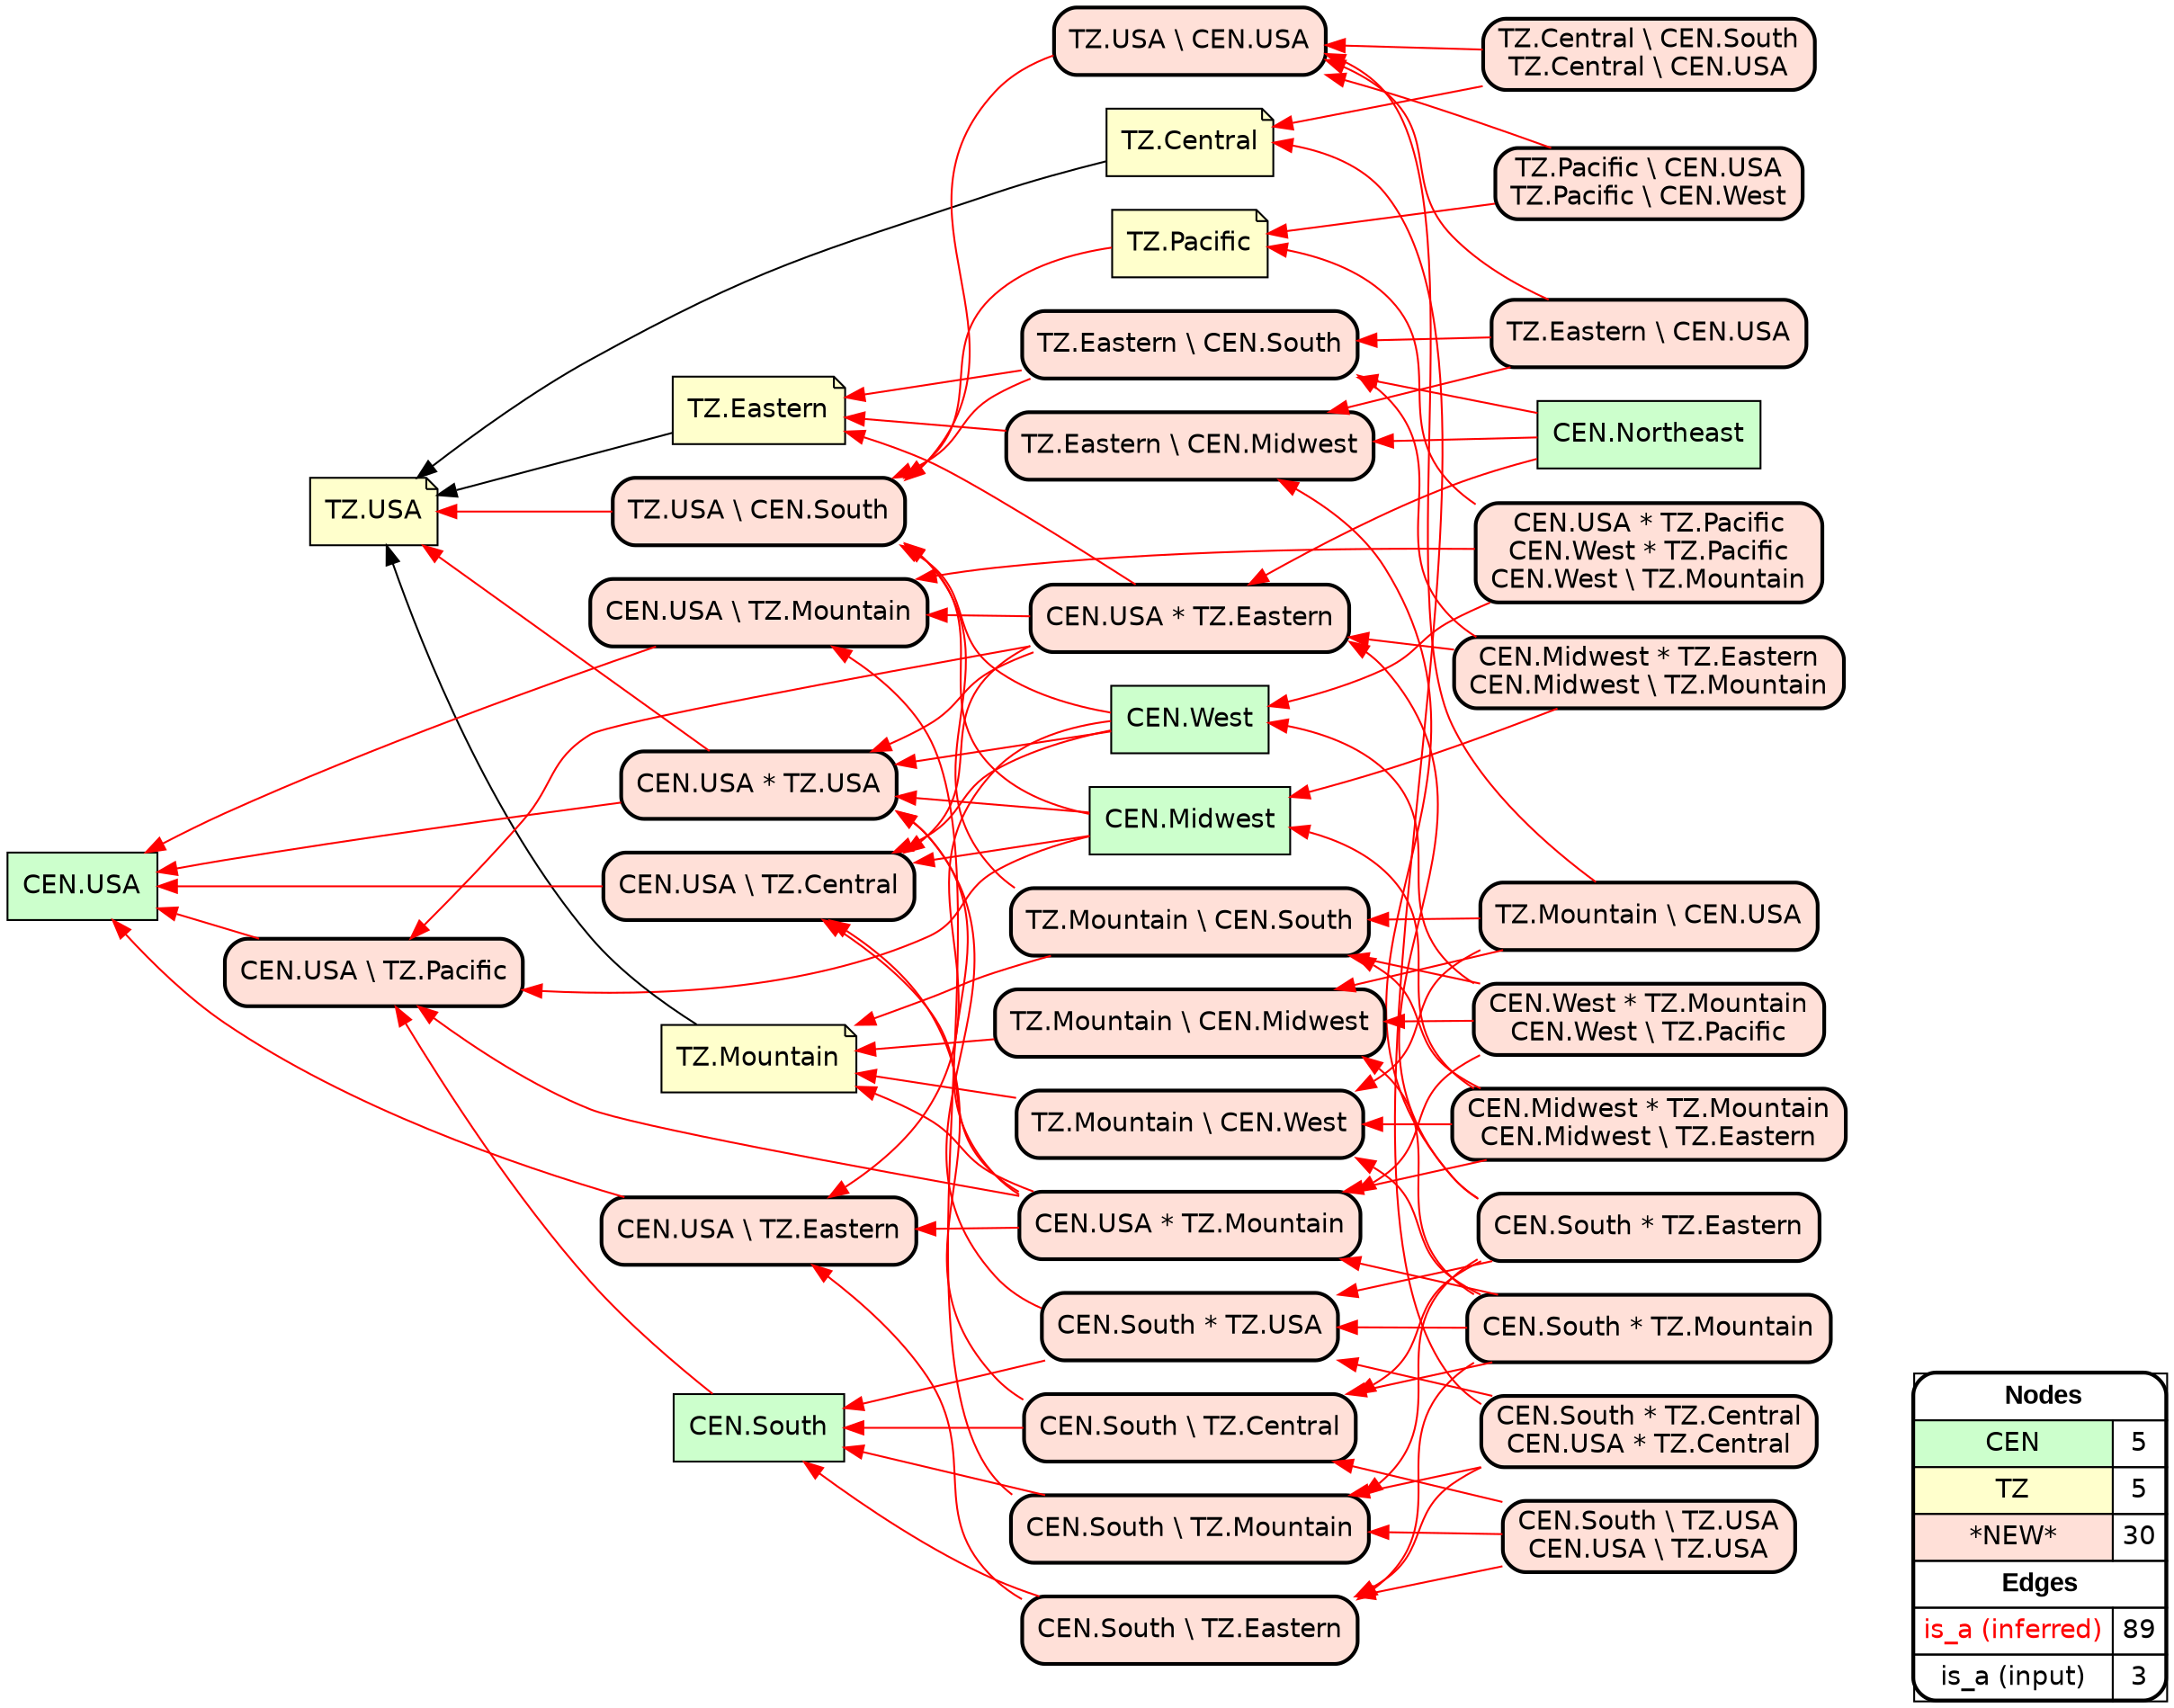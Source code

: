 digraph{
rankdir=RL
node[shape=box style=filled fillcolor="#CCFFCC" fontname="helvetica"] 
"CEN.Northeast"
"CEN.South"
"CEN.USA"
"CEN.Midwest"
"CEN.West"
node[shape=note style=filled fillcolor="#FFFFCC" fontname="helvetica"] 
"TZ.Mountain"
"TZ.Central"
"TZ.Eastern"
"TZ.Pacific"
"TZ.USA"
node[shape=box style="filled,rounded,bold" fillcolor="#FFE0D8" fontname="helvetica"] 
"CEN.South * TZ.Eastern"
"CEN.South \\ TZ.Eastern"
"CEN.South * TZ.Mountain"
"CEN.South \\ TZ.USA\nCEN.USA \\ TZ.USA"
"CEN.USA \\ TZ.Pacific"
"TZ.Central \\ CEN.South\nTZ.Central \\ CEN.USA"
"TZ.Mountain \\ CEN.West"
"CEN.USA * TZ.Eastern"
"CEN.USA \\ TZ.Mountain"
"CEN.Midwest * TZ.Mountain\nCEN.Midwest \\ TZ.Eastern"
"TZ.Mountain \\ CEN.Midwest"
"CEN.South \\ TZ.Mountain"
"CEN.West * TZ.Mountain\nCEN.West \\ TZ.Pacific"
"TZ.Mountain \\ CEN.South"
"CEN.South \\ TZ.Central"
"TZ.Eastern \\ CEN.South"
"CEN.USA * TZ.Pacific\nCEN.West * TZ.Pacific\nCEN.West \\ TZ.Mountain"
"TZ.Mountain \\ CEN.USA"
"TZ.USA \\ CEN.South"
"CEN.USA \\ TZ.Central"
"TZ.Eastern \\ CEN.Midwest"
"CEN.South * TZ.Central\nCEN.USA * TZ.Central"
"TZ.Eastern \\ CEN.USA"
"TZ.USA \\ CEN.USA"
"CEN.USA * TZ.Mountain"
"CEN.USA * TZ.USA"
"CEN.USA \\ TZ.Eastern"
"CEN.Midwest * TZ.Eastern\nCEN.Midwest \\ TZ.Mountain"
"TZ.Pacific \\ CEN.USA\nTZ.Pacific \\ CEN.West"
"CEN.South * TZ.USA"
edge[arrowhead=normal style=dotted color="#000000" constraint=true penwidth=1]
edge[arrowhead=normal style=solid color="#FF0000" constraint=true penwidth=1]
"CEN.USA * TZ.Pacific\nCEN.West * TZ.Pacific\nCEN.West \\ TZ.Mountain" -> "CEN.USA \\ TZ.Mountain"
"CEN.South * TZ.Central\nCEN.USA * TZ.Central" -> "CEN.South \\ TZ.Mountain"
"CEN.South \\ TZ.USA\nCEN.USA \\ TZ.USA" -> "CEN.South \\ TZ.Central"
"TZ.USA \\ CEN.South" -> "TZ.USA"
"CEN.West * TZ.Mountain\nCEN.West \\ TZ.Pacific" -> "TZ.Mountain \\ CEN.South"
"CEN.USA * TZ.Mountain" -> "TZ.Mountain"
"CEN.South * TZ.Central\nCEN.USA * TZ.Central" -> "CEN.South \\ TZ.Eastern"
"TZ.Mountain \\ CEN.South" -> "TZ.Mountain"
"CEN.Northeast" -> "CEN.USA * TZ.Eastern"
"TZ.Eastern \\ CEN.South" -> "TZ.USA \\ CEN.South"
"TZ.Eastern \\ CEN.USA" -> "TZ.USA \\ CEN.USA"
"CEN.West" -> "CEN.USA \\ TZ.Eastern"
"CEN.South * TZ.Central\nCEN.USA * TZ.Central" -> "CEN.South * TZ.USA"
"TZ.Central \\ CEN.South\nTZ.Central \\ CEN.USA" -> "TZ.Central"
"CEN.West" -> "CEN.USA \\ TZ.Central"
"TZ.Eastern \\ CEN.USA" -> "TZ.Eastern \\ CEN.Midwest"
"CEN.Midwest * TZ.Mountain\nCEN.Midwest \\ TZ.Eastern" -> "CEN.USA * TZ.Mountain"
"CEN.USA * TZ.Eastern" -> "CEN.USA * TZ.USA"
"CEN.Midwest" -> "CEN.USA \\ TZ.Pacific"
"CEN.South * TZ.Mountain" -> "CEN.South * TZ.USA"
"CEN.USA \\ TZ.Pacific" -> "CEN.USA"
"CEN.South * TZ.Eastern" -> "TZ.Eastern \\ CEN.Midwest"
"CEN.West * TZ.Mountain\nCEN.West \\ TZ.Pacific" -> "TZ.Mountain \\ CEN.Midwest"
"CEN.South \\ TZ.USA\nCEN.USA \\ TZ.USA" -> "CEN.South \\ TZ.Eastern"
"CEN.USA * TZ.USA" -> "TZ.USA"
"CEN.USA * TZ.Mountain" -> "CEN.USA \\ TZ.Eastern"
"CEN.South * TZ.Eastern" -> "CEN.USA * TZ.Eastern"
"CEN.Midwest * TZ.Eastern\nCEN.Midwest \\ TZ.Mountain" -> "CEN.Midwest"
"CEN.South \\ TZ.Mountain" -> "CEN.South"
"CEN.South \\ TZ.Central" -> "CEN.USA \\ TZ.Central"
"CEN.Midwest * TZ.Mountain\nCEN.Midwest \\ TZ.Eastern" -> "CEN.Midwest"
"CEN.USA * TZ.Mountain" -> "CEN.USA \\ TZ.Central"
"CEN.USA * TZ.Pacific\nCEN.West * TZ.Pacific\nCEN.West \\ TZ.Mountain" -> "TZ.Pacific"
"CEN.South * TZ.Mountain" -> "TZ.Mountain \\ CEN.West"
"TZ.Eastern \\ CEN.South" -> "TZ.Eastern"
"CEN.South * TZ.Eastern" -> "CEN.South * TZ.USA"
"TZ.Pacific \\ CEN.USA\nTZ.Pacific \\ CEN.West" -> "TZ.USA \\ CEN.USA"
"CEN.USA * TZ.Pacific\nCEN.West * TZ.Pacific\nCEN.West \\ TZ.Mountain" -> "CEN.West"
"CEN.South * TZ.Central\nCEN.USA * TZ.Central" -> "TZ.Central"
"CEN.South \\ TZ.Eastern" -> "CEN.South"
"CEN.South * TZ.USA" -> "CEN.South"
"CEN.South" -> "CEN.USA \\ TZ.Pacific"
"CEN.USA * TZ.Eastern" -> "CEN.USA \\ TZ.Mountain"
"TZ.Mountain \\ CEN.South" -> "TZ.USA \\ CEN.South"
"CEN.Midwest" -> "CEN.USA * TZ.USA"
"TZ.USA \\ CEN.USA" -> "TZ.USA \\ CEN.South"
"TZ.Mountain \\ CEN.USA" -> "TZ.Mountain \\ CEN.South"
"TZ.Eastern \\ CEN.USA" -> "TZ.Eastern \\ CEN.South"
"CEN.South \\ TZ.Central" -> "CEN.South"
"TZ.Mountain \\ CEN.USA" -> "TZ.Mountain \\ CEN.West"
"CEN.South * TZ.Eastern" -> "CEN.South \\ TZ.Mountain"
"CEN.South \\ TZ.USA\nCEN.USA \\ TZ.USA" -> "CEN.South \\ TZ.Mountain"
"TZ.Central \\ CEN.South\nTZ.Central \\ CEN.USA" -> "TZ.USA \\ CEN.USA"
"CEN.Midwest * TZ.Mountain\nCEN.Midwest \\ TZ.Eastern" -> "TZ.Mountain \\ CEN.West"
"TZ.Eastern \\ CEN.Midwest" -> "TZ.Eastern"
"CEN.USA * TZ.Mountain" -> "CEN.USA * TZ.USA"
"CEN.USA * TZ.Mountain" -> "CEN.USA \\ TZ.Pacific"
"CEN.USA * TZ.Eastern" -> "CEN.USA \\ TZ.Central"
"CEN.West" -> "CEN.USA * TZ.USA"
"CEN.Midwest * TZ.Eastern\nCEN.Midwest \\ TZ.Mountain" -> "CEN.USA * TZ.Eastern"
"CEN.South * TZ.Mountain" -> "CEN.USA * TZ.Mountain"
"TZ.Mountain \\ CEN.West" -> "TZ.Mountain"
"CEN.South * TZ.USA" -> "CEN.USA * TZ.USA"
"CEN.USA \\ TZ.Mountain" -> "CEN.USA"
"TZ.Mountain \\ CEN.USA" -> "TZ.Mountain \\ CEN.Midwest"
"CEN.Midwest * TZ.Mountain\nCEN.Midwest \\ TZ.Eastern" -> "TZ.Mountain \\ CEN.South"
"CEN.West" -> "TZ.USA \\ CEN.South"
"CEN.Northeast" -> "TZ.Eastern \\ CEN.South"
"TZ.Pacific" -> "TZ.USA \\ CEN.South"
"CEN.West * TZ.Mountain\nCEN.West \\ TZ.Pacific" -> "CEN.USA * TZ.Mountain"
"CEN.South * TZ.Mountain" -> "CEN.South \\ TZ.Central"
"CEN.West * TZ.Mountain\nCEN.West \\ TZ.Pacific" -> "CEN.West"
"CEN.Northeast" -> "TZ.Eastern \\ CEN.Midwest"
"CEN.USA * TZ.USA" -> "CEN.USA"
"CEN.South \\ TZ.Eastern" -> "CEN.USA \\ TZ.Eastern"
"CEN.USA * TZ.Eastern" -> "CEN.USA \\ TZ.Pacific"
"CEN.South * TZ.Mountain" -> "TZ.Mountain \\ CEN.Midwest"
"CEN.Midwest" -> "CEN.USA \\ TZ.Central"
"CEN.South \\ TZ.Mountain" -> "CEN.USA \\ TZ.Mountain"
"CEN.Midwest * TZ.Eastern\nCEN.Midwest \\ TZ.Mountain" -> "TZ.Eastern \\ CEN.South"
"CEN.USA \\ TZ.Eastern" -> "CEN.USA"
"TZ.Pacific \\ CEN.USA\nTZ.Pacific \\ CEN.West" -> "TZ.Pacific"
"CEN.USA * TZ.Eastern" -> "TZ.Eastern"
"CEN.Midwest" -> "TZ.USA \\ CEN.South"
"TZ.Mountain \\ CEN.Midwest" -> "TZ.Mountain"
"CEN.USA \\ TZ.Central" -> "CEN.USA"
"CEN.South * TZ.Eastern" -> "CEN.South \\ TZ.Central"
"TZ.Mountain \\ CEN.USA" -> "TZ.USA \\ CEN.USA"
"CEN.South * TZ.Mountain" -> "CEN.South \\ TZ.Eastern"
edge[arrowhead=normal style=solid color="#000000" constraint=true penwidth=1]
"TZ.Central" -> "TZ.USA"
"TZ.Mountain" -> "TZ.USA"
"TZ.Eastern" -> "TZ.USA"
node[shape=box] 
{rank=source Legend [fillcolor= white margin=0 label=< 
 <TABLE BORDER="0" CELLBORDER="1" CELLSPACING="0" CELLPADDING="4"> 
<TR> <TD COLSPAN="2"><font face="Arial Black"> Nodes</font></TD> </TR> 
<TR> 
 <TD bgcolor="#CCFFCC" fontname="helvetica">CEN</TD> 
 <TD>5</TD> 
 </TR> 
<TR> 
 <TD bgcolor="#FFFFCC" fontname="helvetica">TZ</TD> 
 <TD>5</TD> 
 </TR> 
<TR> 
 <TD bgcolor="#FFE0D8" fontname="helvetica">*NEW*</TD> 
 <TD>30</TD> 
 </TR> 
<TR> <TD COLSPAN="2"><font face = "Arial Black"> Edges </font></TD> </TR> 
<TR> 
 <TD><font color ="#FF0000">is_a (inferred)</font></TD><TD>89</TD>
</TR>
<TR> 
 <TD><font color ="#000000">is_a (input)</font></TD><TD>3</TD>
</TR>
</TABLE> 
 >] } 
}
